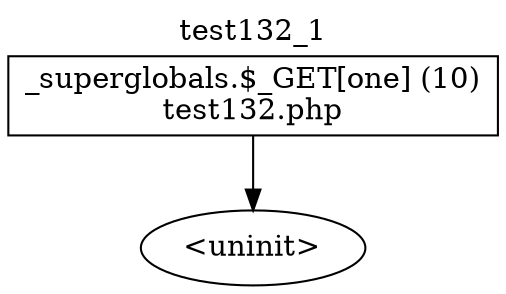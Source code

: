 digraph cfg {
  label="test132_1";
  labelloc=t;
  n1 [shape=box, label="_superglobals.$_GET[one] (10)\ntest132.php"];
  n2 [shape=ellipse, label="<uninit>"];
  n1 -> n2;
}

